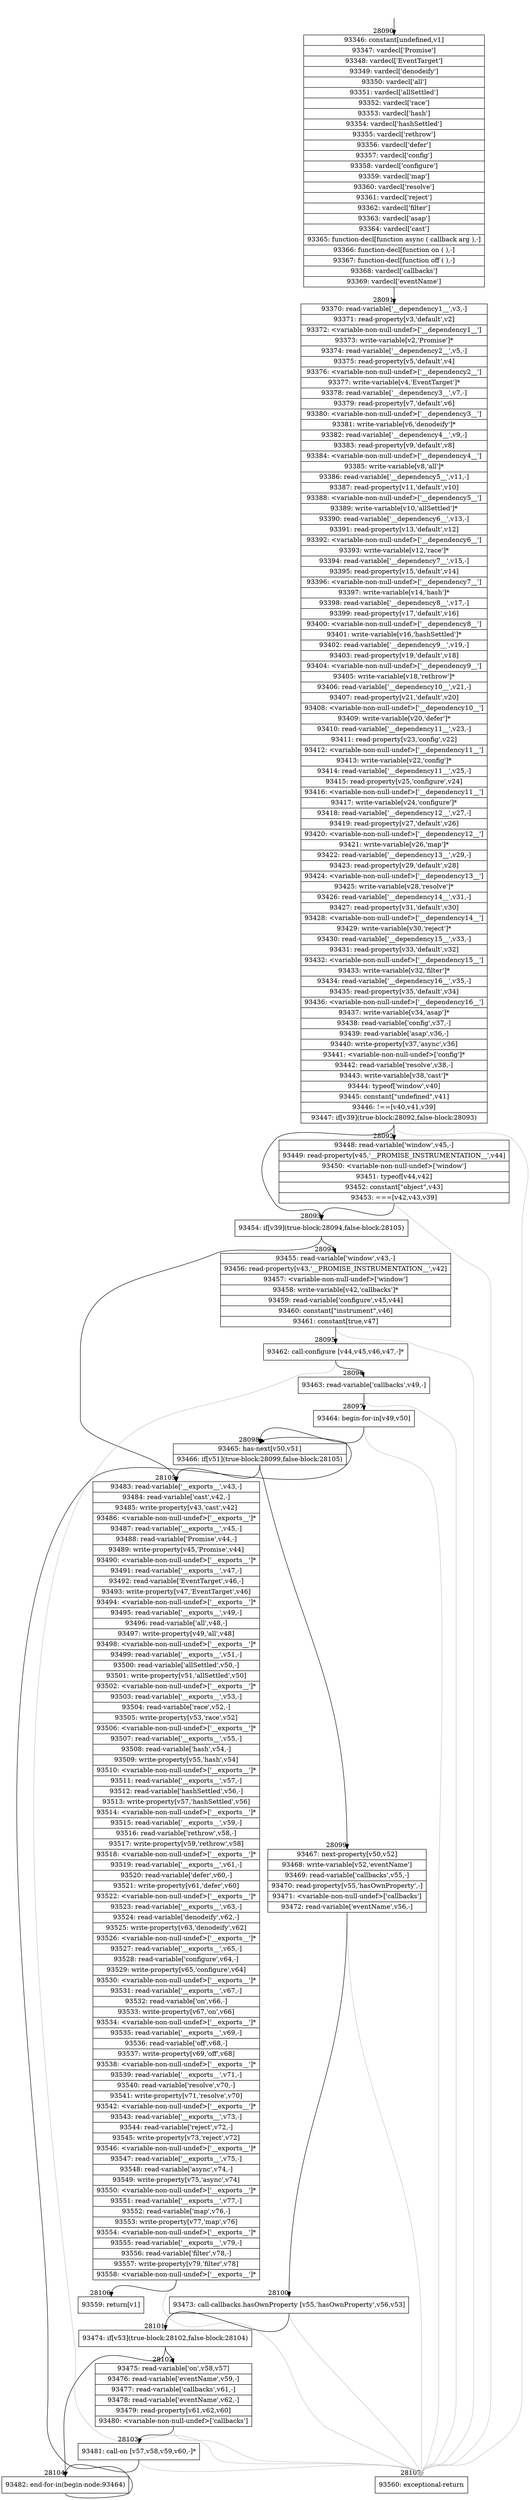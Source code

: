 digraph {
rankdir="TD"
BB_entry2454[shape=none,label=""];
BB_entry2454 -> BB28090 [tailport=s, headport=n, headlabel="    28090"]
BB28090 [shape=record label="{93346: constant[undefined,v1]|93347: vardecl['Promise']|93348: vardecl['EventTarget']|93349: vardecl['denodeify']|93350: vardecl['all']|93351: vardecl['allSettled']|93352: vardecl['race']|93353: vardecl['hash']|93354: vardecl['hashSettled']|93355: vardecl['rethrow']|93356: vardecl['defer']|93357: vardecl['config']|93358: vardecl['configure']|93359: vardecl['map']|93360: vardecl['resolve']|93361: vardecl['reject']|93362: vardecl['filter']|93363: vardecl['asap']|93364: vardecl['cast']|93365: function-decl[function async ( callback arg ),-]|93366: function-decl[function on ( ),-]|93367: function-decl[function off ( ),-]|93368: vardecl['callbacks']|93369: vardecl['eventName']}" ] 
BB28090 -> BB28091 [tailport=s, headport=n, headlabel="      28091"]
BB28091 [shape=record label="{93370: read-variable['__dependency1__',v3,-]|93371: read-property[v3,'default',v2]|93372: \<variable-non-null-undef\>['__dependency1__']|93373: write-variable[v2,'Promise']*|93374: read-variable['__dependency2__',v5,-]|93375: read-property[v5,'default',v4]|93376: \<variable-non-null-undef\>['__dependency2__']|93377: write-variable[v4,'EventTarget']*|93378: read-variable['__dependency3__',v7,-]|93379: read-property[v7,'default',v6]|93380: \<variable-non-null-undef\>['__dependency3__']|93381: write-variable[v6,'denodeify']*|93382: read-variable['__dependency4__',v9,-]|93383: read-property[v9,'default',v8]|93384: \<variable-non-null-undef\>['__dependency4__']|93385: write-variable[v8,'all']*|93386: read-variable['__dependency5__',v11,-]|93387: read-property[v11,'default',v10]|93388: \<variable-non-null-undef\>['__dependency5__']|93389: write-variable[v10,'allSettled']*|93390: read-variable['__dependency6__',v13,-]|93391: read-property[v13,'default',v12]|93392: \<variable-non-null-undef\>['__dependency6__']|93393: write-variable[v12,'race']*|93394: read-variable['__dependency7__',v15,-]|93395: read-property[v15,'default',v14]|93396: \<variable-non-null-undef\>['__dependency7__']|93397: write-variable[v14,'hash']*|93398: read-variable['__dependency8__',v17,-]|93399: read-property[v17,'default',v16]|93400: \<variable-non-null-undef\>['__dependency8__']|93401: write-variable[v16,'hashSettled']*|93402: read-variable['__dependency9__',v19,-]|93403: read-property[v19,'default',v18]|93404: \<variable-non-null-undef\>['__dependency9__']|93405: write-variable[v18,'rethrow']*|93406: read-variable['__dependency10__',v21,-]|93407: read-property[v21,'default',v20]|93408: \<variable-non-null-undef\>['__dependency10__']|93409: write-variable[v20,'defer']*|93410: read-variable['__dependency11__',v23,-]|93411: read-property[v23,'config',v22]|93412: \<variable-non-null-undef\>['__dependency11__']|93413: write-variable[v22,'config']*|93414: read-variable['__dependency11__',v25,-]|93415: read-property[v25,'configure',v24]|93416: \<variable-non-null-undef\>['__dependency11__']|93417: write-variable[v24,'configure']*|93418: read-variable['__dependency12__',v27,-]|93419: read-property[v27,'default',v26]|93420: \<variable-non-null-undef\>['__dependency12__']|93421: write-variable[v26,'map']*|93422: read-variable['__dependency13__',v29,-]|93423: read-property[v29,'default',v28]|93424: \<variable-non-null-undef\>['__dependency13__']|93425: write-variable[v28,'resolve']*|93426: read-variable['__dependency14__',v31,-]|93427: read-property[v31,'default',v30]|93428: \<variable-non-null-undef\>['__dependency14__']|93429: write-variable[v30,'reject']*|93430: read-variable['__dependency15__',v33,-]|93431: read-property[v33,'default',v32]|93432: \<variable-non-null-undef\>['__dependency15__']|93433: write-variable[v32,'filter']*|93434: read-variable['__dependency16__',v35,-]|93435: read-property[v35,'default',v34]|93436: \<variable-non-null-undef\>['__dependency16__']|93437: write-variable[v34,'asap']*|93438: read-variable['config',v37,-]|93439: read-variable['asap',v36,-]|93440: write-property[v37,'async',v36]|93441: \<variable-non-null-undef\>['config']*|93442: read-variable['resolve',v38,-]|93443: write-variable[v38,'cast']*|93444: typeof['window',v40]|93445: constant[\"undefined\",v41]|93446: !==[v40,v41,v39]|93447: if[v39](true-block:28092,false-block:28093)}" ] 
BB28091 -> BB28093 [tailport=s, headport=n, headlabel="      28093"]
BB28091 -> BB28092 [tailport=s, headport=n, headlabel="      28092"]
BB28091 -> BB28107 [tailport=s, headport=n, color=gray, headlabel="      28107"]
BB28092 [shape=record label="{93448: read-variable['window',v45,-]|93449: read-property[v45,'__PROMISE_INSTRUMENTATION__',v44]|93450: \<variable-non-null-undef\>['window']|93451: typeof[v44,v42]|93452: constant[\"object\",v43]|93453: ===[v42,v43,v39]}" ] 
BB28092 -> BB28093 [tailport=s, headport=n]
BB28092 -> BB28107 [tailport=s, headport=n, color=gray]
BB28093 [shape=record label="{93454: if[v39](true-block:28094,false-block:28105)}" ] 
BB28093 -> BB28094 [tailport=s, headport=n, headlabel="      28094"]
BB28093 -> BB28105 [tailport=s, headport=n, headlabel="      28105"]
BB28094 [shape=record label="{93455: read-variable['window',v43,-]|93456: read-property[v43,'__PROMISE_INSTRUMENTATION__',v42]|93457: \<variable-non-null-undef\>['window']|93458: write-variable[v42,'callbacks']*|93459: read-variable['configure',v45,v44]|93460: constant[\"instrument\",v46]|93461: constant[true,v47]}" ] 
BB28094 -> BB28095 [tailport=s, headport=n, headlabel="      28095"]
BB28094 -> BB28107 [tailport=s, headport=n, color=gray]
BB28095 [shape=record label="{93462: call-configure [v44,v45,v46,v47,-]*}" ] 
BB28095 -> BB28096 [tailport=s, headport=n, headlabel="      28096"]
BB28095 -> BB28107 [tailport=s, headport=n, color=gray]
BB28096 [shape=record label="{93463: read-variable['callbacks',v49,-]}" ] 
BB28096 -> BB28097 [tailport=s, headport=n, headlabel="      28097"]
BB28096 -> BB28107 [tailport=s, headport=n, color=gray]
BB28097 [shape=record label="{93464: begin-for-in[v49,v50]}" ] 
BB28097 -> BB28098 [tailport=s, headport=n, headlabel="      28098"]
BB28097 -> BB28107 [tailport=s, headport=n, color=gray]
BB28098 [shape=record label="{93465: has-next[v50,v51]|93466: if[v51](true-block:28099,false-block:28105)}" ] 
BB28098 -> BB28099 [tailport=s, headport=n, headlabel="      28099"]
BB28098 -> BB28105 [tailport=s, headport=n]
BB28099 [shape=record label="{93467: next-property[v50,v52]|93468: write-variable[v52,'eventName']|93469: read-variable['callbacks',v55,-]|93470: read-property[v55,'hasOwnProperty',-]|93471: \<variable-non-null-undef\>['callbacks']|93472: read-variable['eventName',v56,-]}" ] 
BB28099 -> BB28100 [tailport=s, headport=n, headlabel="      28100"]
BB28099 -> BB28107 [tailport=s, headport=n, color=gray]
BB28100 [shape=record label="{93473: call-callbacks.hasOwnProperty [v55,'hasOwnProperty',v56,v53]}" ] 
BB28100 -> BB28101 [tailport=s, headport=n, headlabel="      28101"]
BB28100 -> BB28107 [tailport=s, headport=n, color=gray]
BB28101 [shape=record label="{93474: if[v53](true-block:28102,false-block:28104)}" ] 
BB28101 -> BB28102 [tailport=s, headport=n, headlabel="      28102"]
BB28101 -> BB28104 [tailport=s, headport=n, headlabel="      28104"]
BB28102 [shape=record label="{93475: read-variable['on',v58,v57]|93476: read-variable['eventName',v59,-]|93477: read-variable['callbacks',v61,-]|93478: read-variable['eventName',v62,-]|93479: read-property[v61,v62,v60]|93480: \<variable-non-null-undef\>['callbacks']}" ] 
BB28102 -> BB28103 [tailport=s, headport=n, headlabel="      28103"]
BB28102 -> BB28107 [tailport=s, headport=n, color=gray]
BB28103 [shape=record label="{93481: call-on [v57,v58,v59,v60,-]*}" ] 
BB28103 -> BB28104 [tailport=s, headport=n]
BB28103 -> BB28107 [tailport=s, headport=n, color=gray]
BB28104 [shape=record label="{93482: end-for-in(begin-node:93464)}" ] 
BB28104 -> BB28098 [tailport=s, headport=n]
BB28105 [shape=record label="{93483: read-variable['__exports__',v43,-]|93484: read-variable['cast',v42,-]|93485: write-property[v43,'cast',v42]|93486: \<variable-non-null-undef\>['__exports__']*|93487: read-variable['__exports__',v45,-]|93488: read-variable['Promise',v44,-]|93489: write-property[v45,'Promise',v44]|93490: \<variable-non-null-undef\>['__exports__']*|93491: read-variable['__exports__',v47,-]|93492: read-variable['EventTarget',v46,-]|93493: write-property[v47,'EventTarget',v46]|93494: \<variable-non-null-undef\>['__exports__']*|93495: read-variable['__exports__',v49,-]|93496: read-variable['all',v48,-]|93497: write-property[v49,'all',v48]|93498: \<variable-non-null-undef\>['__exports__']*|93499: read-variable['__exports__',v51,-]|93500: read-variable['allSettled',v50,-]|93501: write-property[v51,'allSettled',v50]|93502: \<variable-non-null-undef\>['__exports__']*|93503: read-variable['__exports__',v53,-]|93504: read-variable['race',v52,-]|93505: write-property[v53,'race',v52]|93506: \<variable-non-null-undef\>['__exports__']*|93507: read-variable['__exports__',v55,-]|93508: read-variable['hash',v54,-]|93509: write-property[v55,'hash',v54]|93510: \<variable-non-null-undef\>['__exports__']*|93511: read-variable['__exports__',v57,-]|93512: read-variable['hashSettled',v56,-]|93513: write-property[v57,'hashSettled',v56]|93514: \<variable-non-null-undef\>['__exports__']*|93515: read-variable['__exports__',v59,-]|93516: read-variable['rethrow',v58,-]|93517: write-property[v59,'rethrow',v58]|93518: \<variable-non-null-undef\>['__exports__']*|93519: read-variable['__exports__',v61,-]|93520: read-variable['defer',v60,-]|93521: write-property[v61,'defer',v60]|93522: \<variable-non-null-undef\>['__exports__']*|93523: read-variable['__exports__',v63,-]|93524: read-variable['denodeify',v62,-]|93525: write-property[v63,'denodeify',v62]|93526: \<variable-non-null-undef\>['__exports__']*|93527: read-variable['__exports__',v65,-]|93528: read-variable['configure',v64,-]|93529: write-property[v65,'configure',v64]|93530: \<variable-non-null-undef\>['__exports__']*|93531: read-variable['__exports__',v67,-]|93532: read-variable['on',v66,-]|93533: write-property[v67,'on',v66]|93534: \<variable-non-null-undef\>['__exports__']*|93535: read-variable['__exports__',v69,-]|93536: read-variable['off',v68,-]|93537: write-property[v69,'off',v68]|93538: \<variable-non-null-undef\>['__exports__']*|93539: read-variable['__exports__',v71,-]|93540: read-variable['resolve',v70,-]|93541: write-property[v71,'resolve',v70]|93542: \<variable-non-null-undef\>['__exports__']*|93543: read-variable['__exports__',v73,-]|93544: read-variable['reject',v72,-]|93545: write-property[v73,'reject',v72]|93546: \<variable-non-null-undef\>['__exports__']*|93547: read-variable['__exports__',v75,-]|93548: read-variable['async',v74,-]|93549: write-property[v75,'async',v74]|93550: \<variable-non-null-undef\>['__exports__']*|93551: read-variable['__exports__',v77,-]|93552: read-variable['map',v76,-]|93553: write-property[v77,'map',v76]|93554: \<variable-non-null-undef\>['__exports__']*|93555: read-variable['__exports__',v79,-]|93556: read-variable['filter',v78,-]|93557: write-property[v79,'filter',v78]|93558: \<variable-non-null-undef\>['__exports__']*}" ] 
BB28105 -> BB28106 [tailport=s, headport=n, headlabel="      28106"]
BB28105 -> BB28107 [tailport=s, headport=n, color=gray]
BB28106 [shape=record label="{93559: return[v1]}" ] 
BB28107 [shape=record label="{93560: exceptional-return}" ] 
//#$~ 50294
}

